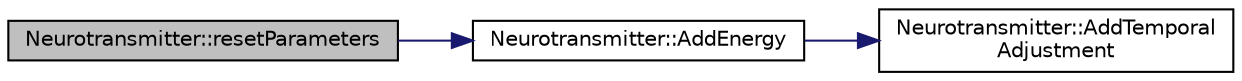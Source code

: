 digraph "Neurotransmitter::resetParameters"
{
  edge [fontname="Helvetica",fontsize="10",labelfontname="Helvetica",labelfontsize="10"];
  node [fontname="Helvetica",fontsize="10",shape=record];
  rankdir="LR";
  Node1 [label="Neurotransmitter::resetParameters",height=0.2,width=0.4,color="black", fillcolor="grey75", style="filled", fontcolor="black"];
  Node1 -> Node2 [color="midnightblue",fontsize="10",style="solid",fontname="Helvetica"];
  Node2 [label="Neurotransmitter::AddEnergy",height=0.2,width=0.4,color="black", fillcolor="white", style="filled",URL="$class_neurotransmitter.html#ab02b7151fc179db4ae26dfed553ed35e"];
  Node2 -> Node3 [color="midnightblue",fontsize="10",style="solid",fontname="Helvetica"];
  Node3 [label="Neurotransmitter::AddTemporal\lAdjustment",height=0.2,width=0.4,color="black", fillcolor="white", style="filled",URL="$class_neurotransmitter.html#acda61336f4a2d4dc2f420ce1f498a33b"];
}
